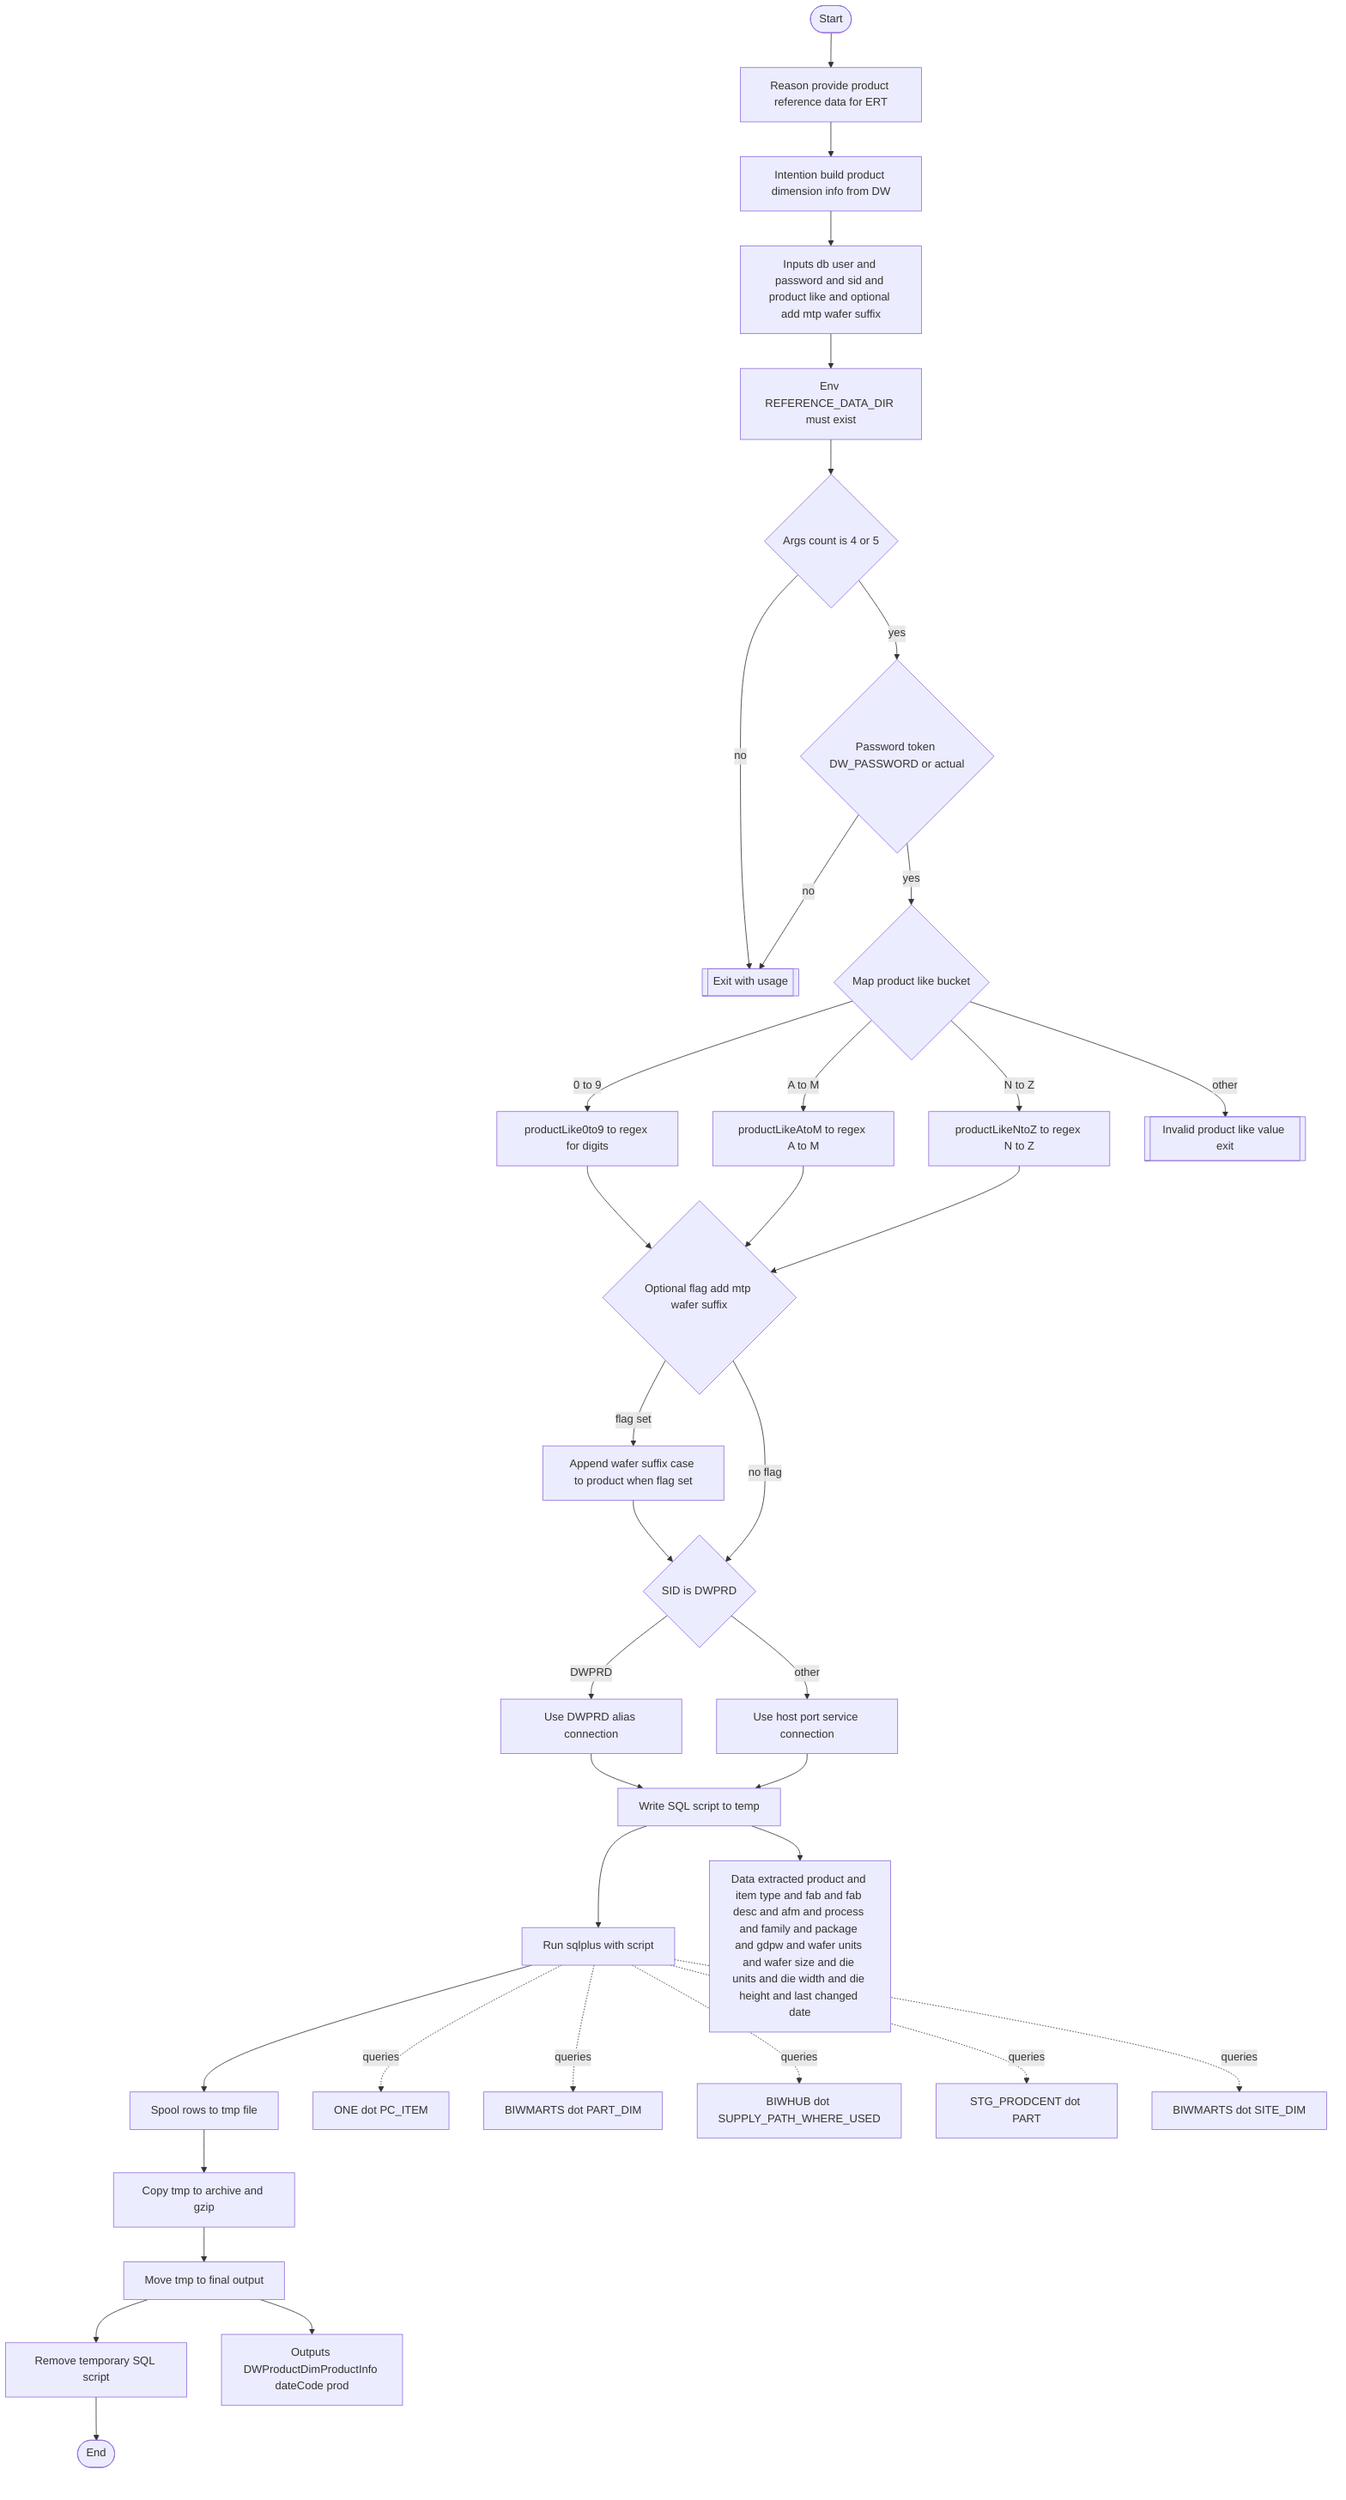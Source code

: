 %% DW Product Metadata Extraction Flow
%% Source refb_ingest/getDWProductMetadata.sh
%% Keep labels simple to avoid render errors

flowchart TD
  A([Start])
  RZ[Reason provide product reference data for ERT]
  IT[Intention build product dimension info from DW]

  INP[Inputs db user and password and sid and product like and optional add mtp wafer suffix]
  ENV[Env REFERENCE_DATA_DIR must exist]
  VARGS{Args count is 4 or 5}
  VPW{Password token DW_PASSWORD or actual}
  UX[[Exit with usage]]

  PMAP{Map product like bucket}
  P0[productLike0to9 to regex for digits]
  P1[productLikeAtoM to regex A to M]
  P2[productLikeNtoZ to regex N to Z]
  PERR[[Invalid product like value exit]]

  OPT{Optional flag add mtp wafer suffix}
  WAF[Append wafer suffix case to product when flag set]

  CONN{SID is DWPRD}
  CONN1[Use DWPRD alias connection]
  CONN2[Use host port service connection]

  MKSQL[Write SQL script to temp]
  RUN[Run sqlplus with script]
  SPOOL[Spool rows to tmp file]
  ARCH[Copy tmp to archive and gzip]
  MOVE[Move tmp to final output]
  CLEAN[Remove temporary SQL script]
  ENDN([End])

  T1[ONE dot PC_ITEM]
  T2[BIWMARTS dot PART_DIM]
  T3[BIWHUB dot SUPPLY_PATH_WHERE_USED]
  T4[STG_PRODCENT dot PART]
  T5[BIWMARTS dot SITE_DIM]

  DATA[Data extracted product and item type and fab and fab desc and afm and process and family and package and gdpw and wafer units and wafer size and die units and die width and die height and last changed date]
  OUTS[Outputs DWProductDimProductInfo dateCode prod]

  A --> RZ --> IT --> INP --> ENV --> VARGS
  VARGS -- no --> UX
  VARGS -- yes --> VPW
  VPW -- no --> UX
  VPW -- yes --> PMAP
  PMAP -- 0 to 9 --> P0 --> OPT
  PMAP -- A to M --> P1 --> OPT
  PMAP -- N to Z --> P2 --> OPT
  PMAP -- other --> PERR
  OPT -- flag set --> WAF --> CONN
  OPT -- no flag --> CONN
  CONN -- DWPRD --> CONN1 --> MKSQL
  CONN -- other --> CONN2 --> MKSQL
  MKSQL --> RUN --> SPOOL --> ARCH --> MOVE --> CLEAN --> ENDN

  RUN -. queries .-> T1
  RUN -. queries .-> T2
  RUN -. queries .-> T3
  RUN -. queries .-> T4
  RUN -. queries .-> T5

  MKSQL --> DATA
  MOVE --> OUTS